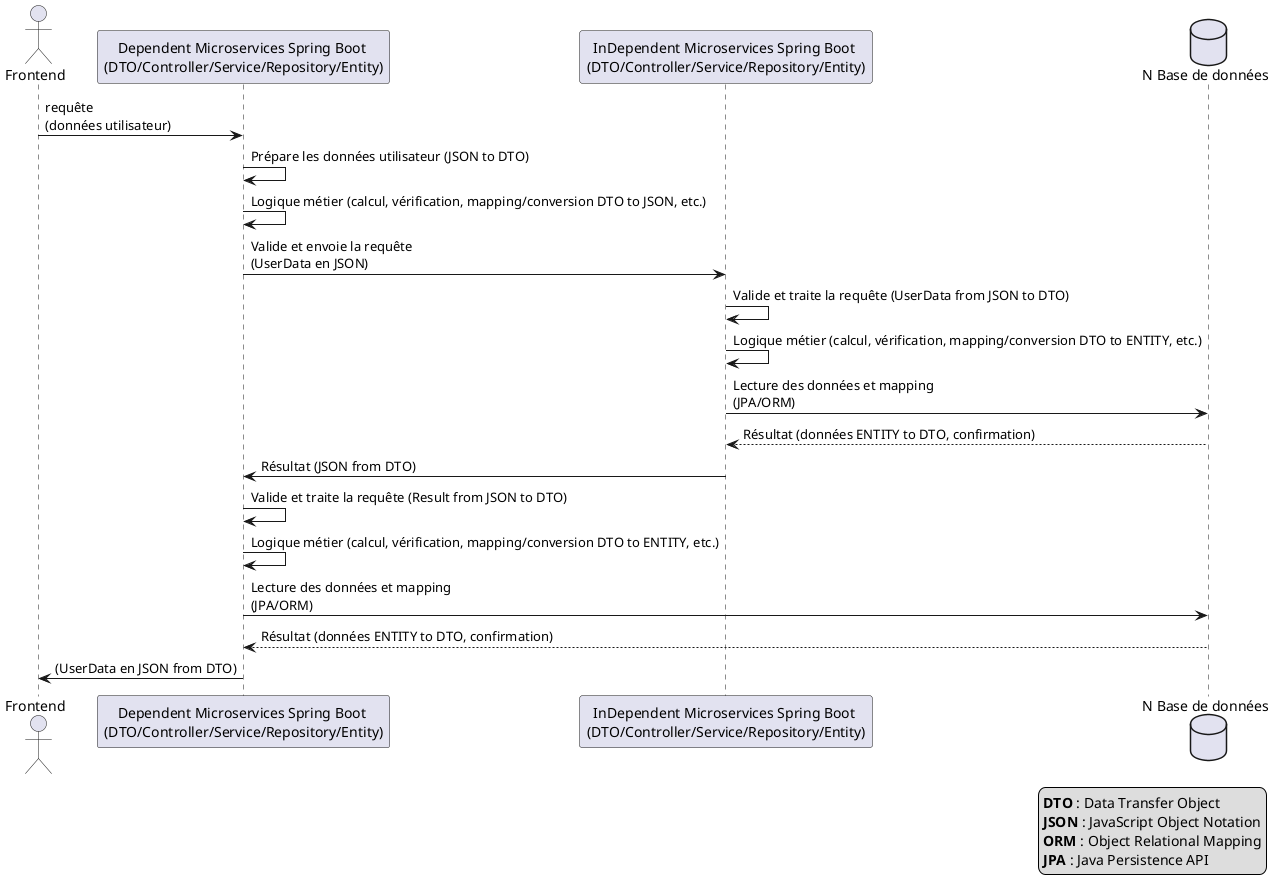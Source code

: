 @startuml
actor Frontend
participant "Dependent Microservices Spring Boot \n(DTO/Controller/Service/Repository/Entity)" as DependentSpringBoot
participant "InDependent Microservices Spring Boot \n(DTO/Controller/Service/Repository/Entity)" as InDependentSpringBoot
database "N Base de données" as NDB

Frontend -> DependentSpringBoot : requête\n(données utilisateur)
DependentSpringBoot -> DependentSpringBoot : Prépare les données utilisateur (JSON to DTO)
DependentSpringBoot -> DependentSpringBoot : Logique métier (calcul, vérification, mapping/conversion DTO to JSON, etc.)
DependentSpringBoot -> InDependentSpringBoot : Valide et envoie la requête\n(UserData en JSON)
InDependentSpringBoot -> InDependentSpringBoot : Valide et traite la requête (UserData from JSON to DTO)
InDependentSpringBoot -> InDependentSpringBoot : Logique métier (calcul, vérification, mapping/conversion DTO to ENTITY, etc.)
InDependentSpringBoot -> NDB : Lecture des données et mapping \n(JPA/ORM)
NDB --> InDependentSpringBoot : Résultat (données ENTITY to DTO, confirmation)
InDependentSpringBoot -> DependentSpringBoot : Résultat (JSON from DTO)
DependentSpringBoot -> DependentSpringBoot : Valide et traite la requête (Result from JSON to DTO)
DependentSpringBoot -> DependentSpringBoot : Logique métier (calcul, vérification, mapping/conversion DTO to ENTITY, etc.)
DependentSpringBoot -> NDB : Lecture des données et mapping\n(JPA/ORM)
NDB --> DependentSpringBoot : Résultat (données ENTITY to DTO, confirmation)
DependentSpringBoot -> Frontend : (UserData en JSON from DTO)

' Légende (optionnelle)
legend right
  <b>DTO</b> : Data Transfer Object
  <b>JSON</b> : JavaScript Object Notation
  <b>ORM</b> : Object Relational Mapping
  <b>JPA</b> : Java Persistence API
endlegend

@enduml